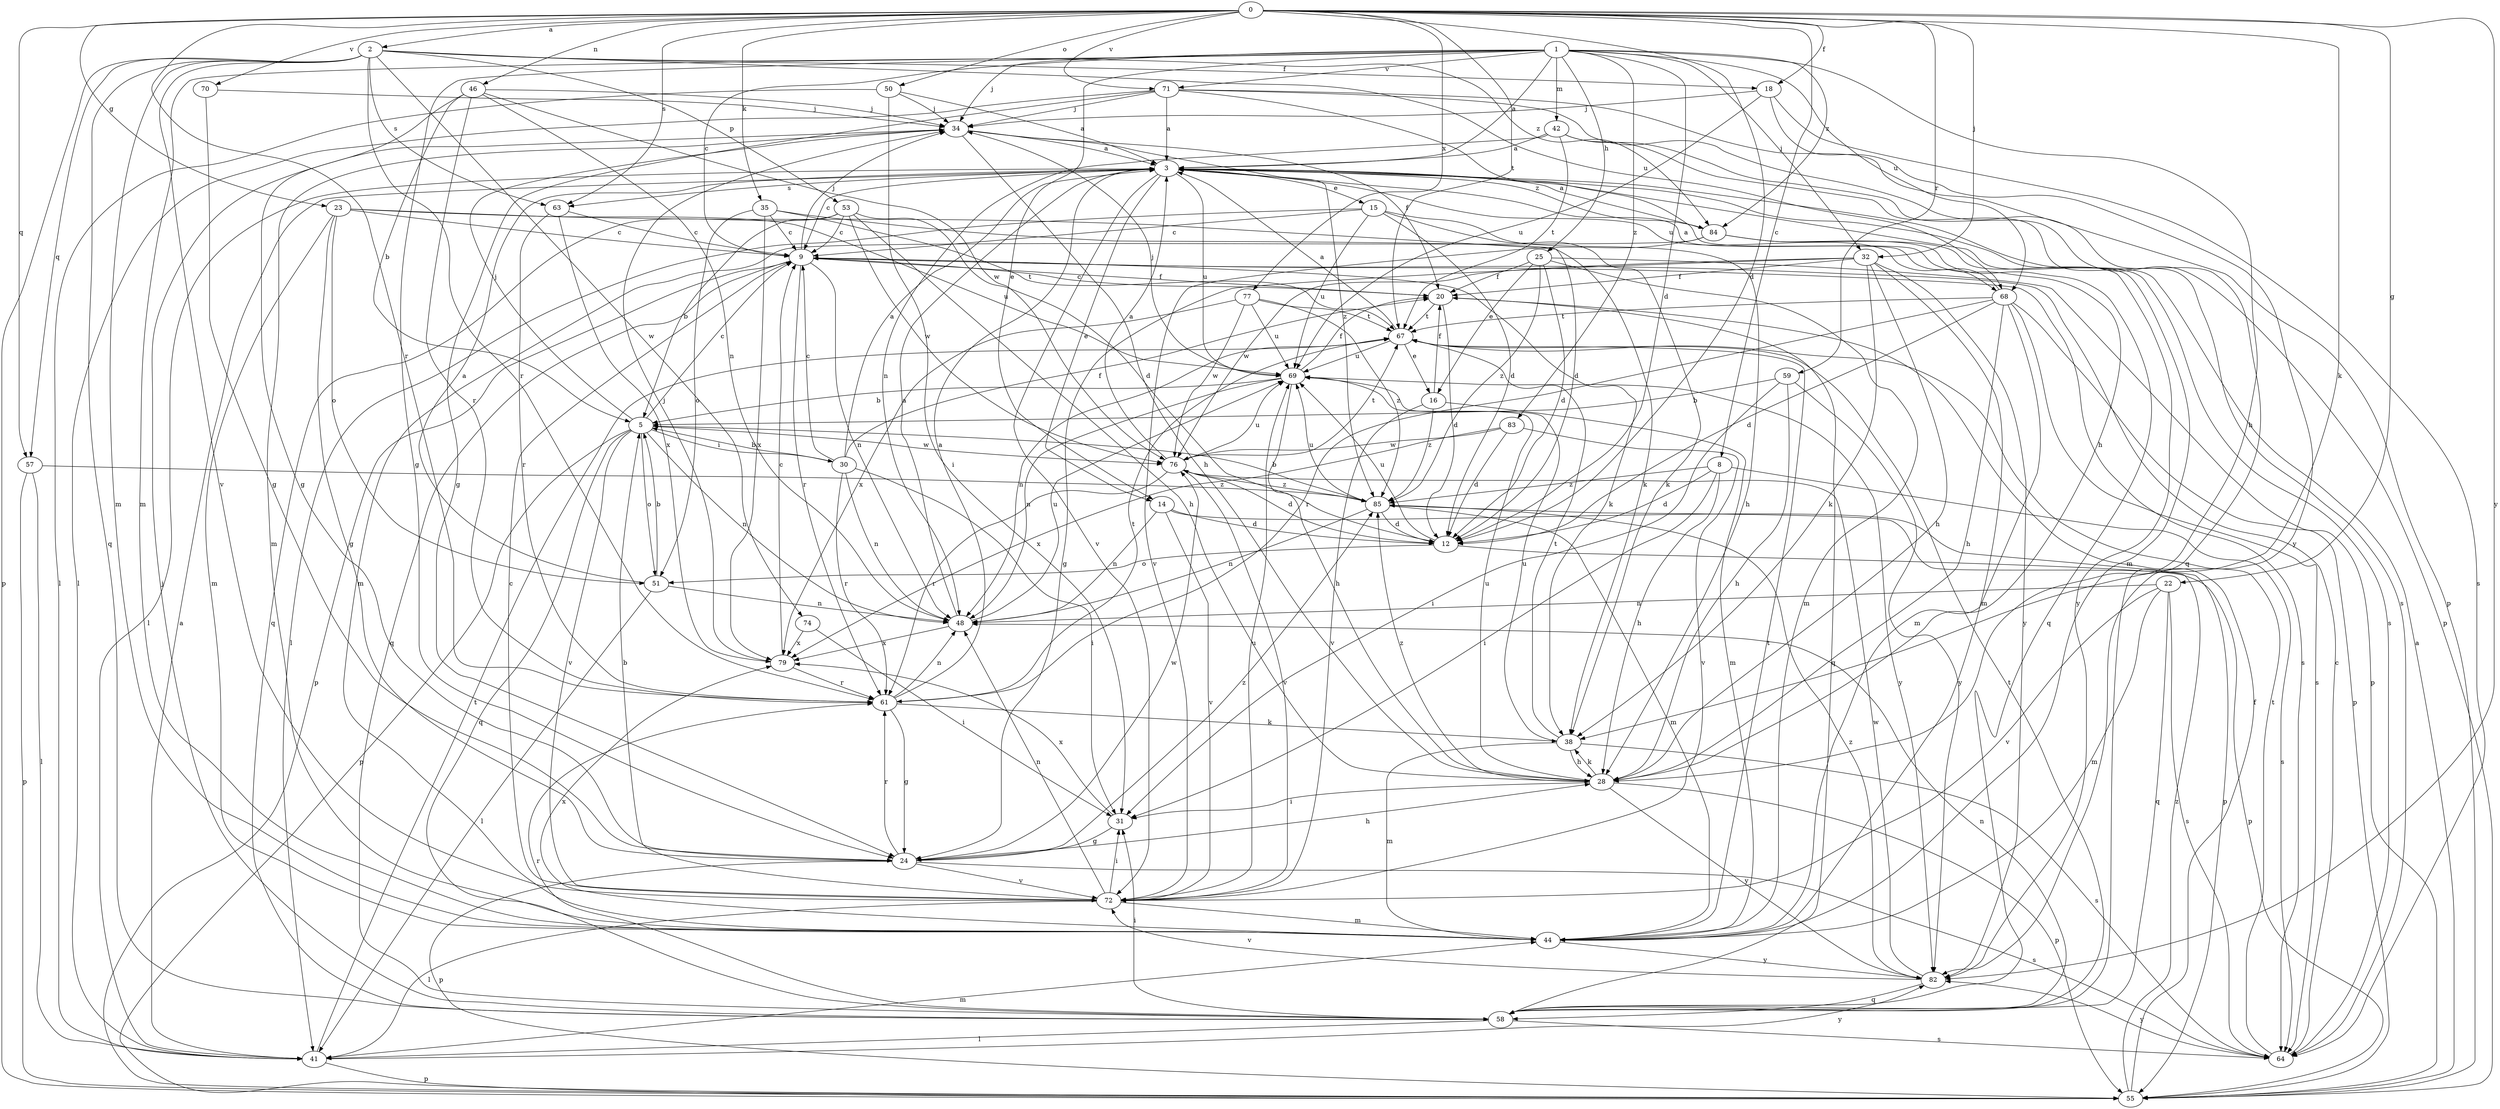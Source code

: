 strict digraph  {
0;
1;
2;
3;
5;
8;
9;
12;
14;
15;
16;
18;
20;
22;
23;
24;
25;
28;
30;
31;
32;
34;
35;
38;
41;
42;
44;
46;
48;
50;
51;
53;
55;
57;
58;
59;
61;
63;
64;
67;
68;
69;
70;
71;
72;
74;
76;
77;
79;
82;
83;
84;
85;
0 -> 2  [label=a];
0 -> 8  [label=c];
0 -> 12  [label=d];
0 -> 18  [label=f];
0 -> 22  [label=g];
0 -> 23  [label=g];
0 -> 32  [label=j];
0 -> 35  [label=k];
0 -> 38  [label=k];
0 -> 46  [label=n];
0 -> 50  [label=o];
0 -> 57  [label=q];
0 -> 59  [label=r];
0 -> 61  [label=r];
0 -> 63  [label=s];
0 -> 67  [label=t];
0 -> 70  [label=v];
0 -> 71  [label=v];
0 -> 77  [label=x];
0 -> 82  [label=y];
1 -> 3  [label=a];
1 -> 9  [label=c];
1 -> 12  [label=d];
1 -> 14  [label=e];
1 -> 24  [label=g];
1 -> 25  [label=h];
1 -> 28  [label=h];
1 -> 32  [label=j];
1 -> 34  [label=j];
1 -> 42  [label=m];
1 -> 44  [label=m];
1 -> 68  [label=u];
1 -> 71  [label=v];
1 -> 83  [label=z];
1 -> 84  [label=z];
2 -> 18  [label=f];
2 -> 44  [label=m];
2 -> 53  [label=p];
2 -> 55  [label=p];
2 -> 57  [label=q];
2 -> 58  [label=q];
2 -> 61  [label=r];
2 -> 63  [label=s];
2 -> 68  [label=u];
2 -> 72  [label=v];
2 -> 74  [label=w];
2 -> 84  [label=z];
3 -> 9  [label=c];
3 -> 14  [label=e];
3 -> 15  [label=e];
3 -> 41  [label=l];
3 -> 44  [label=m];
3 -> 63  [label=s];
3 -> 64  [label=s];
3 -> 68  [label=u];
3 -> 69  [label=u];
3 -> 72  [label=v];
3 -> 84  [label=z];
5 -> 9  [label=c];
5 -> 30  [label=i];
5 -> 34  [label=j];
5 -> 48  [label=n];
5 -> 51  [label=o];
5 -> 55  [label=p];
5 -> 58  [label=q];
5 -> 72  [label=v];
5 -> 76  [label=w];
8 -> 12  [label=d];
8 -> 28  [label=h];
8 -> 31  [label=i];
8 -> 64  [label=s];
8 -> 85  [label=z];
9 -> 20  [label=f];
9 -> 34  [label=j];
9 -> 38  [label=k];
9 -> 48  [label=n];
9 -> 55  [label=p];
9 -> 58  [label=q];
9 -> 61  [label=r];
9 -> 64  [label=s];
12 -> 51  [label=o];
12 -> 55  [label=p];
12 -> 69  [label=u];
14 -> 12  [label=d];
14 -> 48  [label=n];
14 -> 55  [label=p];
14 -> 72  [label=v];
15 -> 9  [label=c];
15 -> 12  [label=d];
15 -> 28  [label=h];
15 -> 38  [label=k];
15 -> 41  [label=l];
15 -> 69  [label=u];
16 -> 20  [label=f];
16 -> 44  [label=m];
16 -> 72  [label=v];
16 -> 85  [label=z];
18 -> 34  [label=j];
18 -> 64  [label=s];
18 -> 69  [label=u];
18 -> 82  [label=y];
20 -> 9  [label=c];
20 -> 12  [label=d];
20 -> 58  [label=q];
20 -> 67  [label=t];
22 -> 44  [label=m];
22 -> 48  [label=n];
22 -> 58  [label=q];
22 -> 64  [label=s];
22 -> 72  [label=v];
23 -> 9  [label=c];
23 -> 24  [label=g];
23 -> 38  [label=k];
23 -> 44  [label=m];
23 -> 51  [label=o];
23 -> 69  [label=u];
24 -> 28  [label=h];
24 -> 55  [label=p];
24 -> 61  [label=r];
24 -> 64  [label=s];
24 -> 72  [label=v];
24 -> 76  [label=w];
24 -> 85  [label=z];
25 -> 12  [label=d];
25 -> 16  [label=e];
25 -> 20  [label=f];
25 -> 44  [label=m];
25 -> 55  [label=p];
25 -> 85  [label=z];
28 -> 31  [label=i];
28 -> 38  [label=k];
28 -> 55  [label=p];
28 -> 69  [label=u];
28 -> 82  [label=y];
28 -> 85  [label=z];
30 -> 3  [label=a];
30 -> 5  [label=b];
30 -> 9  [label=c];
30 -> 20  [label=f];
30 -> 31  [label=i];
30 -> 48  [label=n];
30 -> 61  [label=r];
31 -> 24  [label=g];
31 -> 79  [label=x];
32 -> 20  [label=f];
32 -> 24  [label=g];
32 -> 28  [label=h];
32 -> 38  [label=k];
32 -> 44  [label=m];
32 -> 76  [label=w];
32 -> 82  [label=y];
34 -> 3  [label=a];
34 -> 20  [label=f];
34 -> 28  [label=h];
34 -> 44  [label=m];
34 -> 85  [label=z];
35 -> 9  [label=c];
35 -> 12  [label=d];
35 -> 51  [label=o];
35 -> 67  [label=t];
35 -> 79  [label=x];
38 -> 28  [label=h];
38 -> 44  [label=m];
38 -> 64  [label=s];
38 -> 67  [label=t];
38 -> 69  [label=u];
41 -> 3  [label=a];
41 -> 44  [label=m];
41 -> 55  [label=p];
41 -> 67  [label=t];
41 -> 82  [label=y];
42 -> 3  [label=a];
42 -> 48  [label=n];
42 -> 55  [label=p];
42 -> 64  [label=s];
42 -> 67  [label=t];
44 -> 67  [label=t];
44 -> 79  [label=x];
44 -> 82  [label=y];
46 -> 5  [label=b];
46 -> 24  [label=g];
46 -> 34  [label=j];
46 -> 48  [label=n];
46 -> 61  [label=r];
46 -> 76  [label=w];
48 -> 3  [label=a];
48 -> 69  [label=u];
48 -> 79  [label=x];
50 -> 3  [label=a];
50 -> 31  [label=i];
50 -> 34  [label=j];
50 -> 41  [label=l];
51 -> 3  [label=a];
51 -> 5  [label=b];
51 -> 41  [label=l];
51 -> 48  [label=n];
53 -> 5  [label=b];
53 -> 9  [label=c];
53 -> 12  [label=d];
53 -> 28  [label=h];
53 -> 58  [label=q];
53 -> 76  [label=w];
55 -> 3  [label=a];
55 -> 20  [label=f];
55 -> 85  [label=z];
57 -> 41  [label=l];
57 -> 55  [label=p];
57 -> 85  [label=z];
58 -> 31  [label=i];
58 -> 34  [label=j];
58 -> 41  [label=l];
58 -> 48  [label=n];
58 -> 61  [label=r];
58 -> 64  [label=s];
58 -> 67  [label=t];
59 -> 5  [label=b];
59 -> 28  [label=h];
59 -> 31  [label=i];
59 -> 82  [label=y];
61 -> 3  [label=a];
61 -> 24  [label=g];
61 -> 38  [label=k];
61 -> 48  [label=n];
61 -> 67  [label=t];
63 -> 9  [label=c];
63 -> 61  [label=r];
63 -> 79  [label=x];
64 -> 9  [label=c];
64 -> 67  [label=t];
64 -> 82  [label=y];
67 -> 3  [label=a];
67 -> 16  [label=e];
67 -> 48  [label=n];
67 -> 69  [label=u];
68 -> 3  [label=a];
68 -> 12  [label=d];
68 -> 28  [label=h];
68 -> 44  [label=m];
68 -> 55  [label=p];
68 -> 61  [label=r];
68 -> 64  [label=s];
68 -> 67  [label=t];
69 -> 5  [label=b];
69 -> 20  [label=f];
69 -> 28  [label=h];
69 -> 34  [label=j];
69 -> 48  [label=n];
69 -> 82  [label=y];
70 -> 24  [label=g];
70 -> 34  [label=j];
71 -> 3  [label=a];
71 -> 24  [label=g];
71 -> 28  [label=h];
71 -> 34  [label=j];
71 -> 41  [label=l];
71 -> 55  [label=p];
71 -> 58  [label=q];
72 -> 5  [label=b];
72 -> 9  [label=c];
72 -> 31  [label=i];
72 -> 41  [label=l];
72 -> 44  [label=m];
72 -> 48  [label=n];
72 -> 69  [label=u];
74 -> 31  [label=i];
74 -> 79  [label=x];
76 -> 3  [label=a];
76 -> 12  [label=d];
76 -> 61  [label=r];
76 -> 67  [label=t];
76 -> 69  [label=u];
76 -> 72  [label=v];
76 -> 85  [label=z];
77 -> 67  [label=t];
77 -> 69  [label=u];
77 -> 76  [label=w];
77 -> 79  [label=x];
77 -> 85  [label=z];
79 -> 9  [label=c];
79 -> 34  [label=j];
79 -> 61  [label=r];
82 -> 58  [label=q];
82 -> 72  [label=v];
82 -> 76  [label=w];
82 -> 85  [label=z];
83 -> 12  [label=d];
83 -> 72  [label=v];
83 -> 76  [label=w];
83 -> 79  [label=x];
84 -> 3  [label=a];
84 -> 44  [label=m];
84 -> 58  [label=q];
84 -> 72  [label=v];
84 -> 82  [label=y];
85 -> 5  [label=b];
85 -> 12  [label=d];
85 -> 44  [label=m];
85 -> 48  [label=n];
85 -> 69  [label=u];
}
